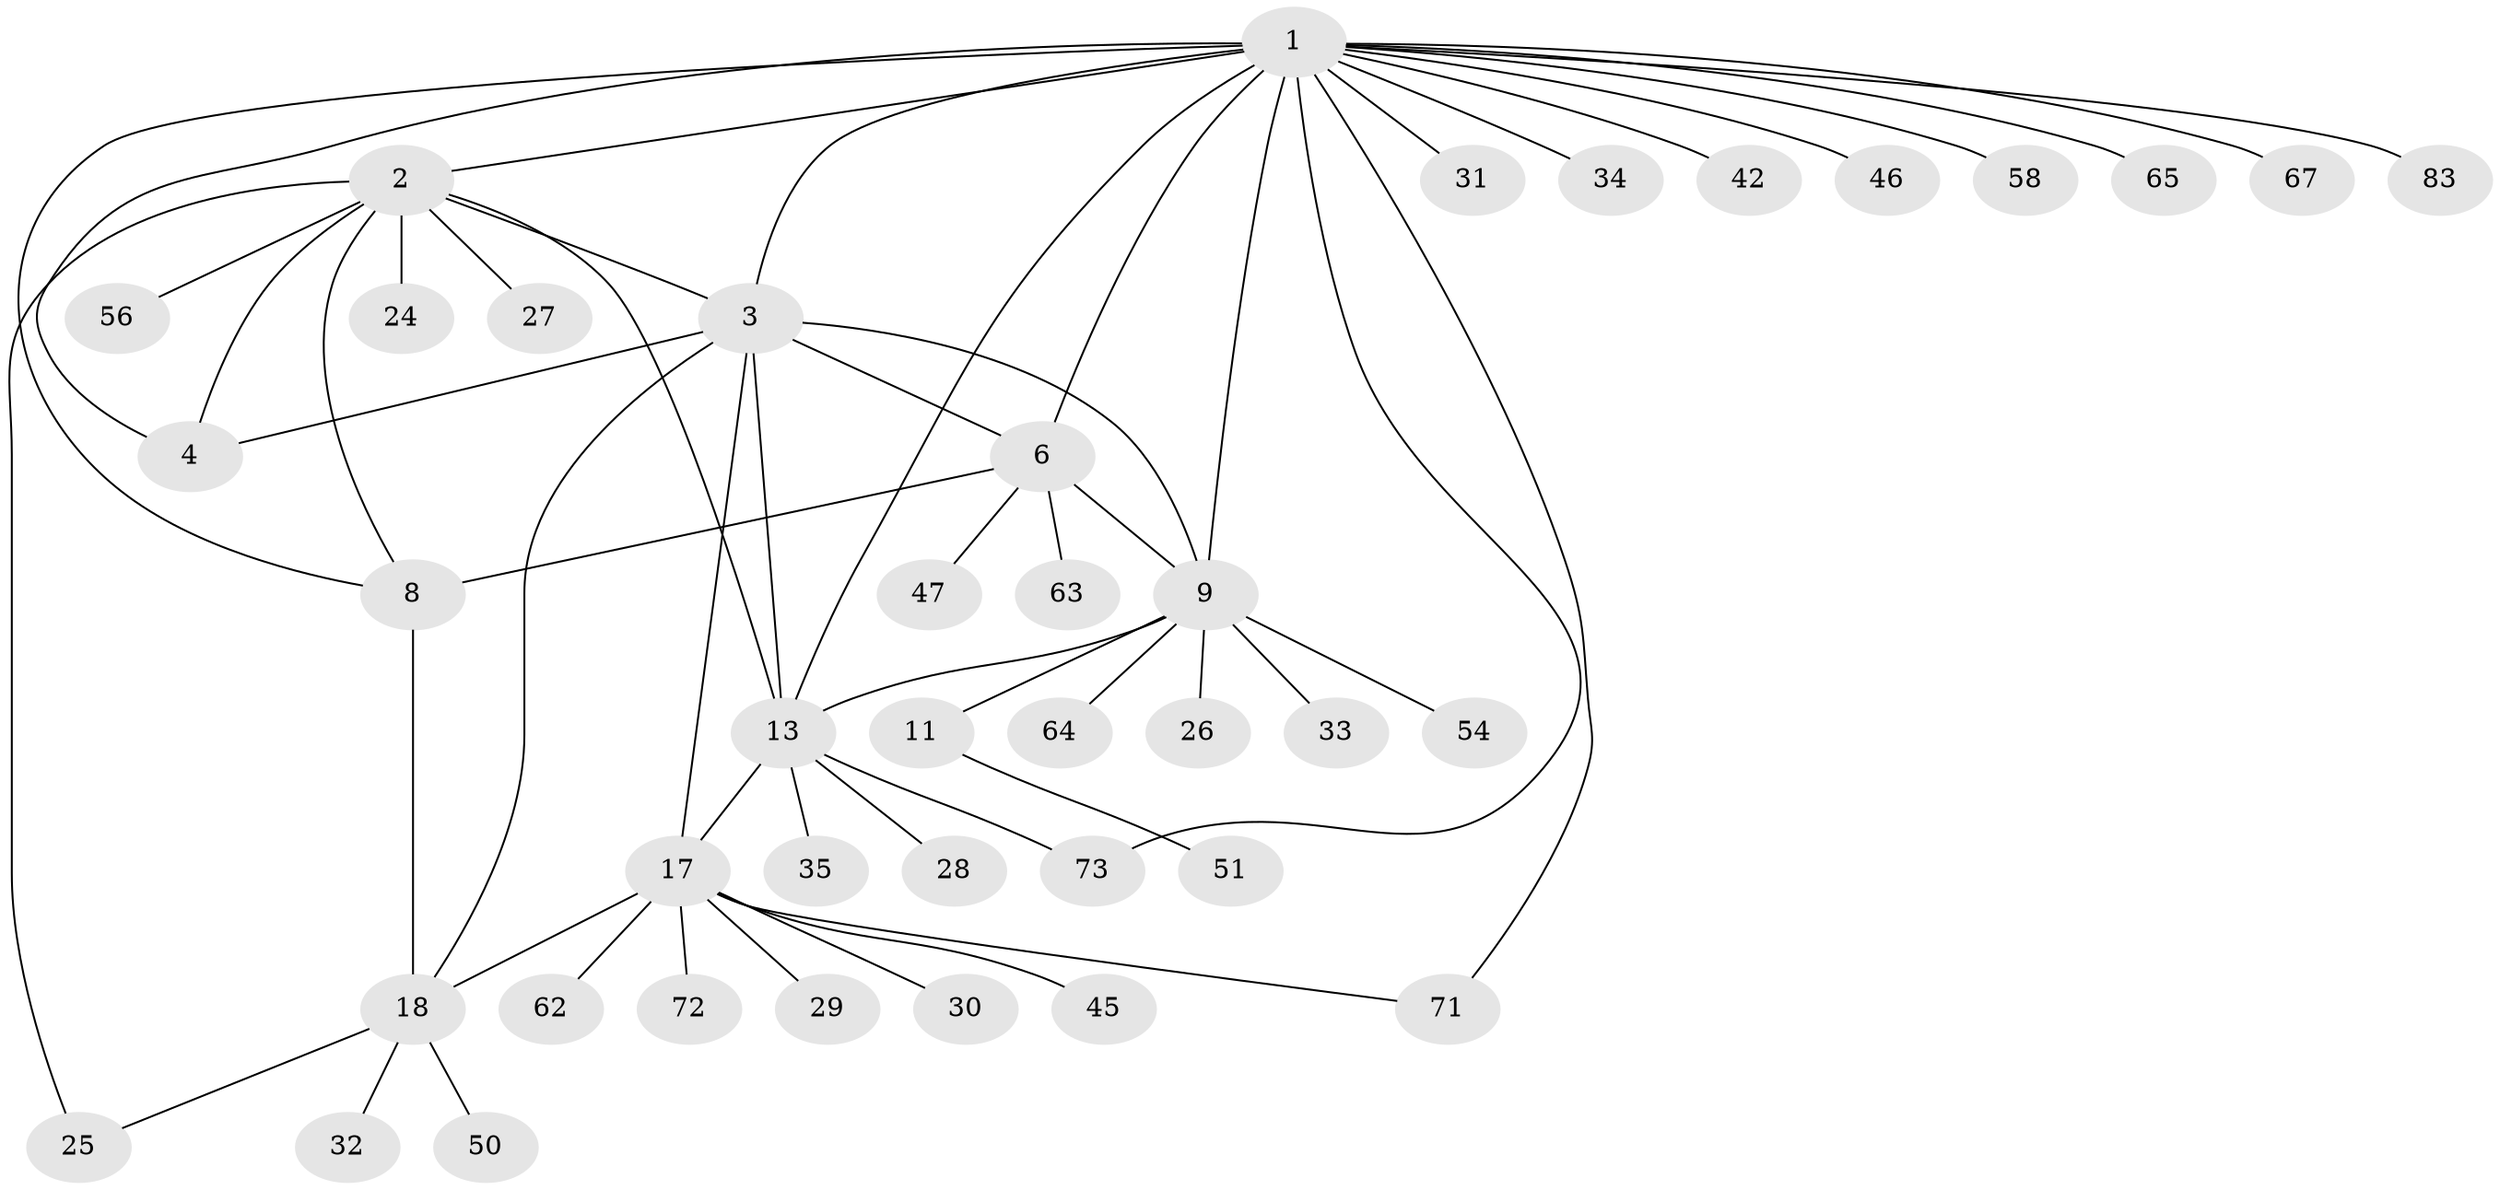 // original degree distribution, {12: 0.012048192771084338, 9: 0.024096385542168676, 5: 0.04819277108433735, 3: 0.060240963855421686, 10: 0.03614457831325301, 6: 0.024096385542168676, 4: 0.024096385542168676, 8: 0.024096385542168676, 7: 0.03614457831325301, 1: 0.5542168674698795, 2: 0.1566265060240964}
// Generated by graph-tools (version 1.1) at 2025/15/03/09/25 04:15:47]
// undirected, 41 vertices, 57 edges
graph export_dot {
graph [start="1"]
  node [color=gray90,style=filled];
  1 [super="+21+5"];
  2;
  3 [super="+19+49"];
  4;
  6 [super="+39+7"];
  8 [super="+66+76"];
  9 [super="+12+69+10"];
  11;
  13 [super="+14+80+61+15+23"];
  17 [super="+37"];
  18 [super="+20+70+59"];
  24;
  25 [super="+82"];
  26 [super="+41"];
  27;
  28;
  29;
  30;
  31;
  32;
  33;
  34;
  35;
  42;
  45 [super="+53"];
  46 [super="+60"];
  47;
  50;
  51;
  54;
  56;
  58 [super="+77"];
  62;
  63;
  64;
  65;
  67;
  71 [super="+75"];
  72;
  73;
  83;
  1 -- 2;
  1 -- 3 [weight=2];
  1 -- 4;
  1 -- 31;
  1 -- 34;
  1 -- 42;
  1 -- 46;
  1 -- 65;
  1 -- 83;
  1 -- 67;
  1 -- 6 [weight=2];
  1 -- 8;
  1 -- 71;
  1 -- 73;
  1 -- 13;
  1 -- 58;
  1 -- 9;
  2 -- 3;
  2 -- 4;
  2 -- 24;
  2 -- 25;
  2 -- 27;
  2 -- 56;
  2 -- 13;
  2 -- 8;
  3 -- 4;
  3 -- 17;
  3 -- 18 [weight=2];
  3 -- 9;
  3 -- 13;
  3 -- 6;
  6 -- 8 [weight=2];
  6 -- 9 [weight=2];
  6 -- 47;
  6 -- 63;
  8 -- 18;
  9 -- 11 [weight=3];
  9 -- 26;
  9 -- 13 [weight=2];
  9 -- 64;
  9 -- 33;
  9 -- 54;
  11 -- 51;
  13 -- 35;
  13 -- 73;
  13 -- 28;
  13 -- 17;
  17 -- 18 [weight=2];
  17 -- 29;
  17 -- 30;
  17 -- 45;
  17 -- 62;
  17 -- 71;
  17 -- 72;
  18 -- 25;
  18 -- 32;
  18 -- 50;
}
